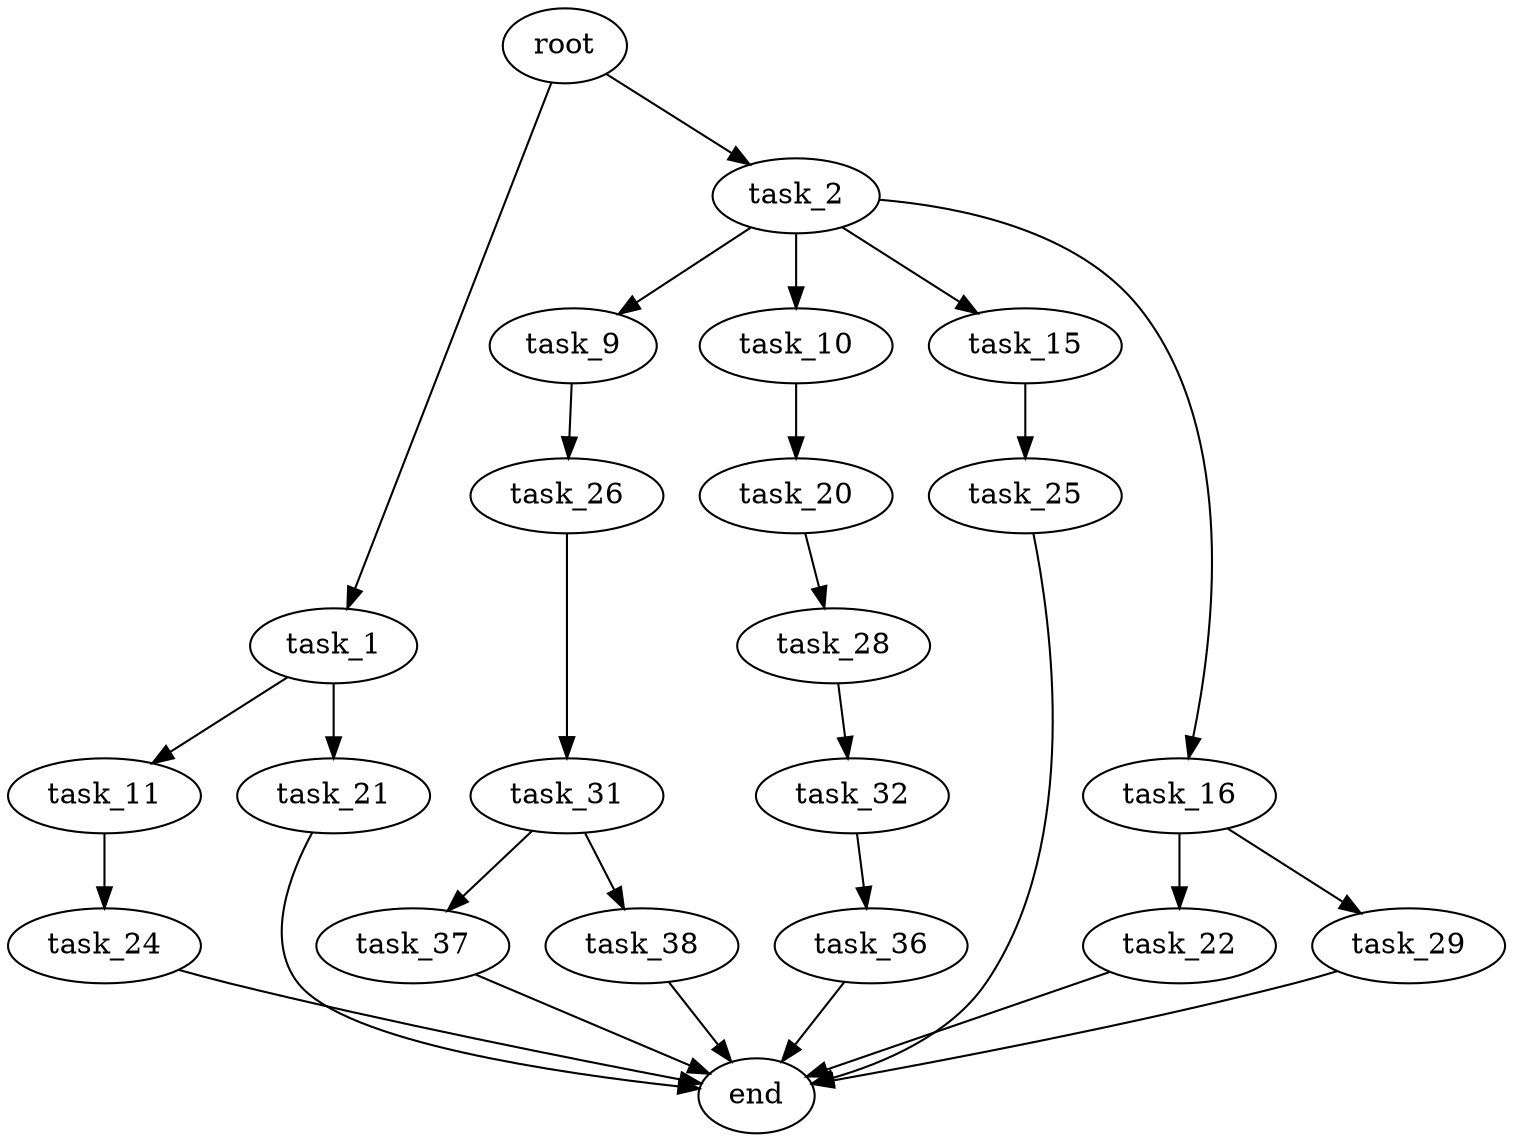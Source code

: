 digraph G {
  root [size="0.000000"];
  task_1 [size="296262330649.000000"];
  task_2 [size="746546275138.000000"];
  task_9 [size="32729548403.000000"];
  task_10 [size="68719476736.000000"];
  task_11 [size="396710804303.000000"];
  task_15 [size="28991029248.000000"];
  task_16 [size="269126324666.000000"];
  task_20 [size="2390531229.000000"];
  task_21 [size="1454829999.000000"];
  task_22 [size="1464385233.000000"];
  task_24 [size="134217728000.000000"];
  task_25 [size="1840233286.000000"];
  task_26 [size="8589934592.000000"];
  task_28 [size="201125372403.000000"];
  task_29 [size="36039565956.000000"];
  task_31 [size="549755813888.000000"];
  task_32 [size="134217728000.000000"];
  task_36 [size="4724773898.000000"];
  task_37 [size="36320329353.000000"];
  task_38 [size="22108344635.000000"];
  end [size="0.000000"];

  root -> task_1 [size="1.000000"];
  root -> task_2 [size="1.000000"];
  task_1 -> task_11 [size="301989888.000000"];
  task_1 -> task_21 [size="301989888.000000"];
  task_2 -> task_9 [size="536870912.000000"];
  task_2 -> task_10 [size="536870912.000000"];
  task_2 -> task_15 [size="536870912.000000"];
  task_2 -> task_16 [size="536870912.000000"];
  task_9 -> task_26 [size="536870912.000000"];
  task_10 -> task_20 [size="134217728.000000"];
  task_11 -> task_24 [size="411041792.000000"];
  task_15 -> task_25 [size="75497472.000000"];
  task_16 -> task_22 [size="301989888.000000"];
  task_16 -> task_29 [size="301989888.000000"];
  task_20 -> task_28 [size="75497472.000000"];
  task_21 -> end [size="1.000000"];
  task_22 -> end [size="1.000000"];
  task_24 -> end [size="1.000000"];
  task_25 -> end [size="1.000000"];
  task_26 -> task_31 [size="33554432.000000"];
  task_28 -> task_32 [size="679477248.000000"];
  task_29 -> end [size="1.000000"];
  task_31 -> task_37 [size="536870912.000000"];
  task_31 -> task_38 [size="536870912.000000"];
  task_32 -> task_36 [size="209715200.000000"];
  task_36 -> end [size="1.000000"];
  task_37 -> end [size="1.000000"];
  task_38 -> end [size="1.000000"];
}
